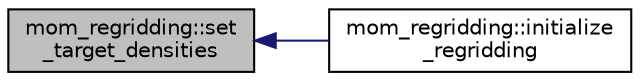 digraph "mom_regridding::set_target_densities"
{
 // INTERACTIVE_SVG=YES
  edge [fontname="Helvetica",fontsize="10",labelfontname="Helvetica",labelfontsize="10"];
  node [fontname="Helvetica",fontsize="10",shape=record];
  rankdir="LR";
  Node238 [label="mom_regridding::set\l_target_densities",height=0.2,width=0.4,color="black", fillcolor="grey75", style="filled", fontcolor="black"];
  Node238 -> Node239 [dir="back",color="midnightblue",fontsize="10",style="solid",fontname="Helvetica"];
  Node239 [label="mom_regridding::initialize\l_regridding",height=0.2,width=0.4,color="black", fillcolor="white", style="filled",URL="$namespacemom__regridding.html#af375f9f79f880b10aa85cd11de23519b",tooltip="Initialization and configures a regridding control structure based on customizable run-time parameter..."];
}
